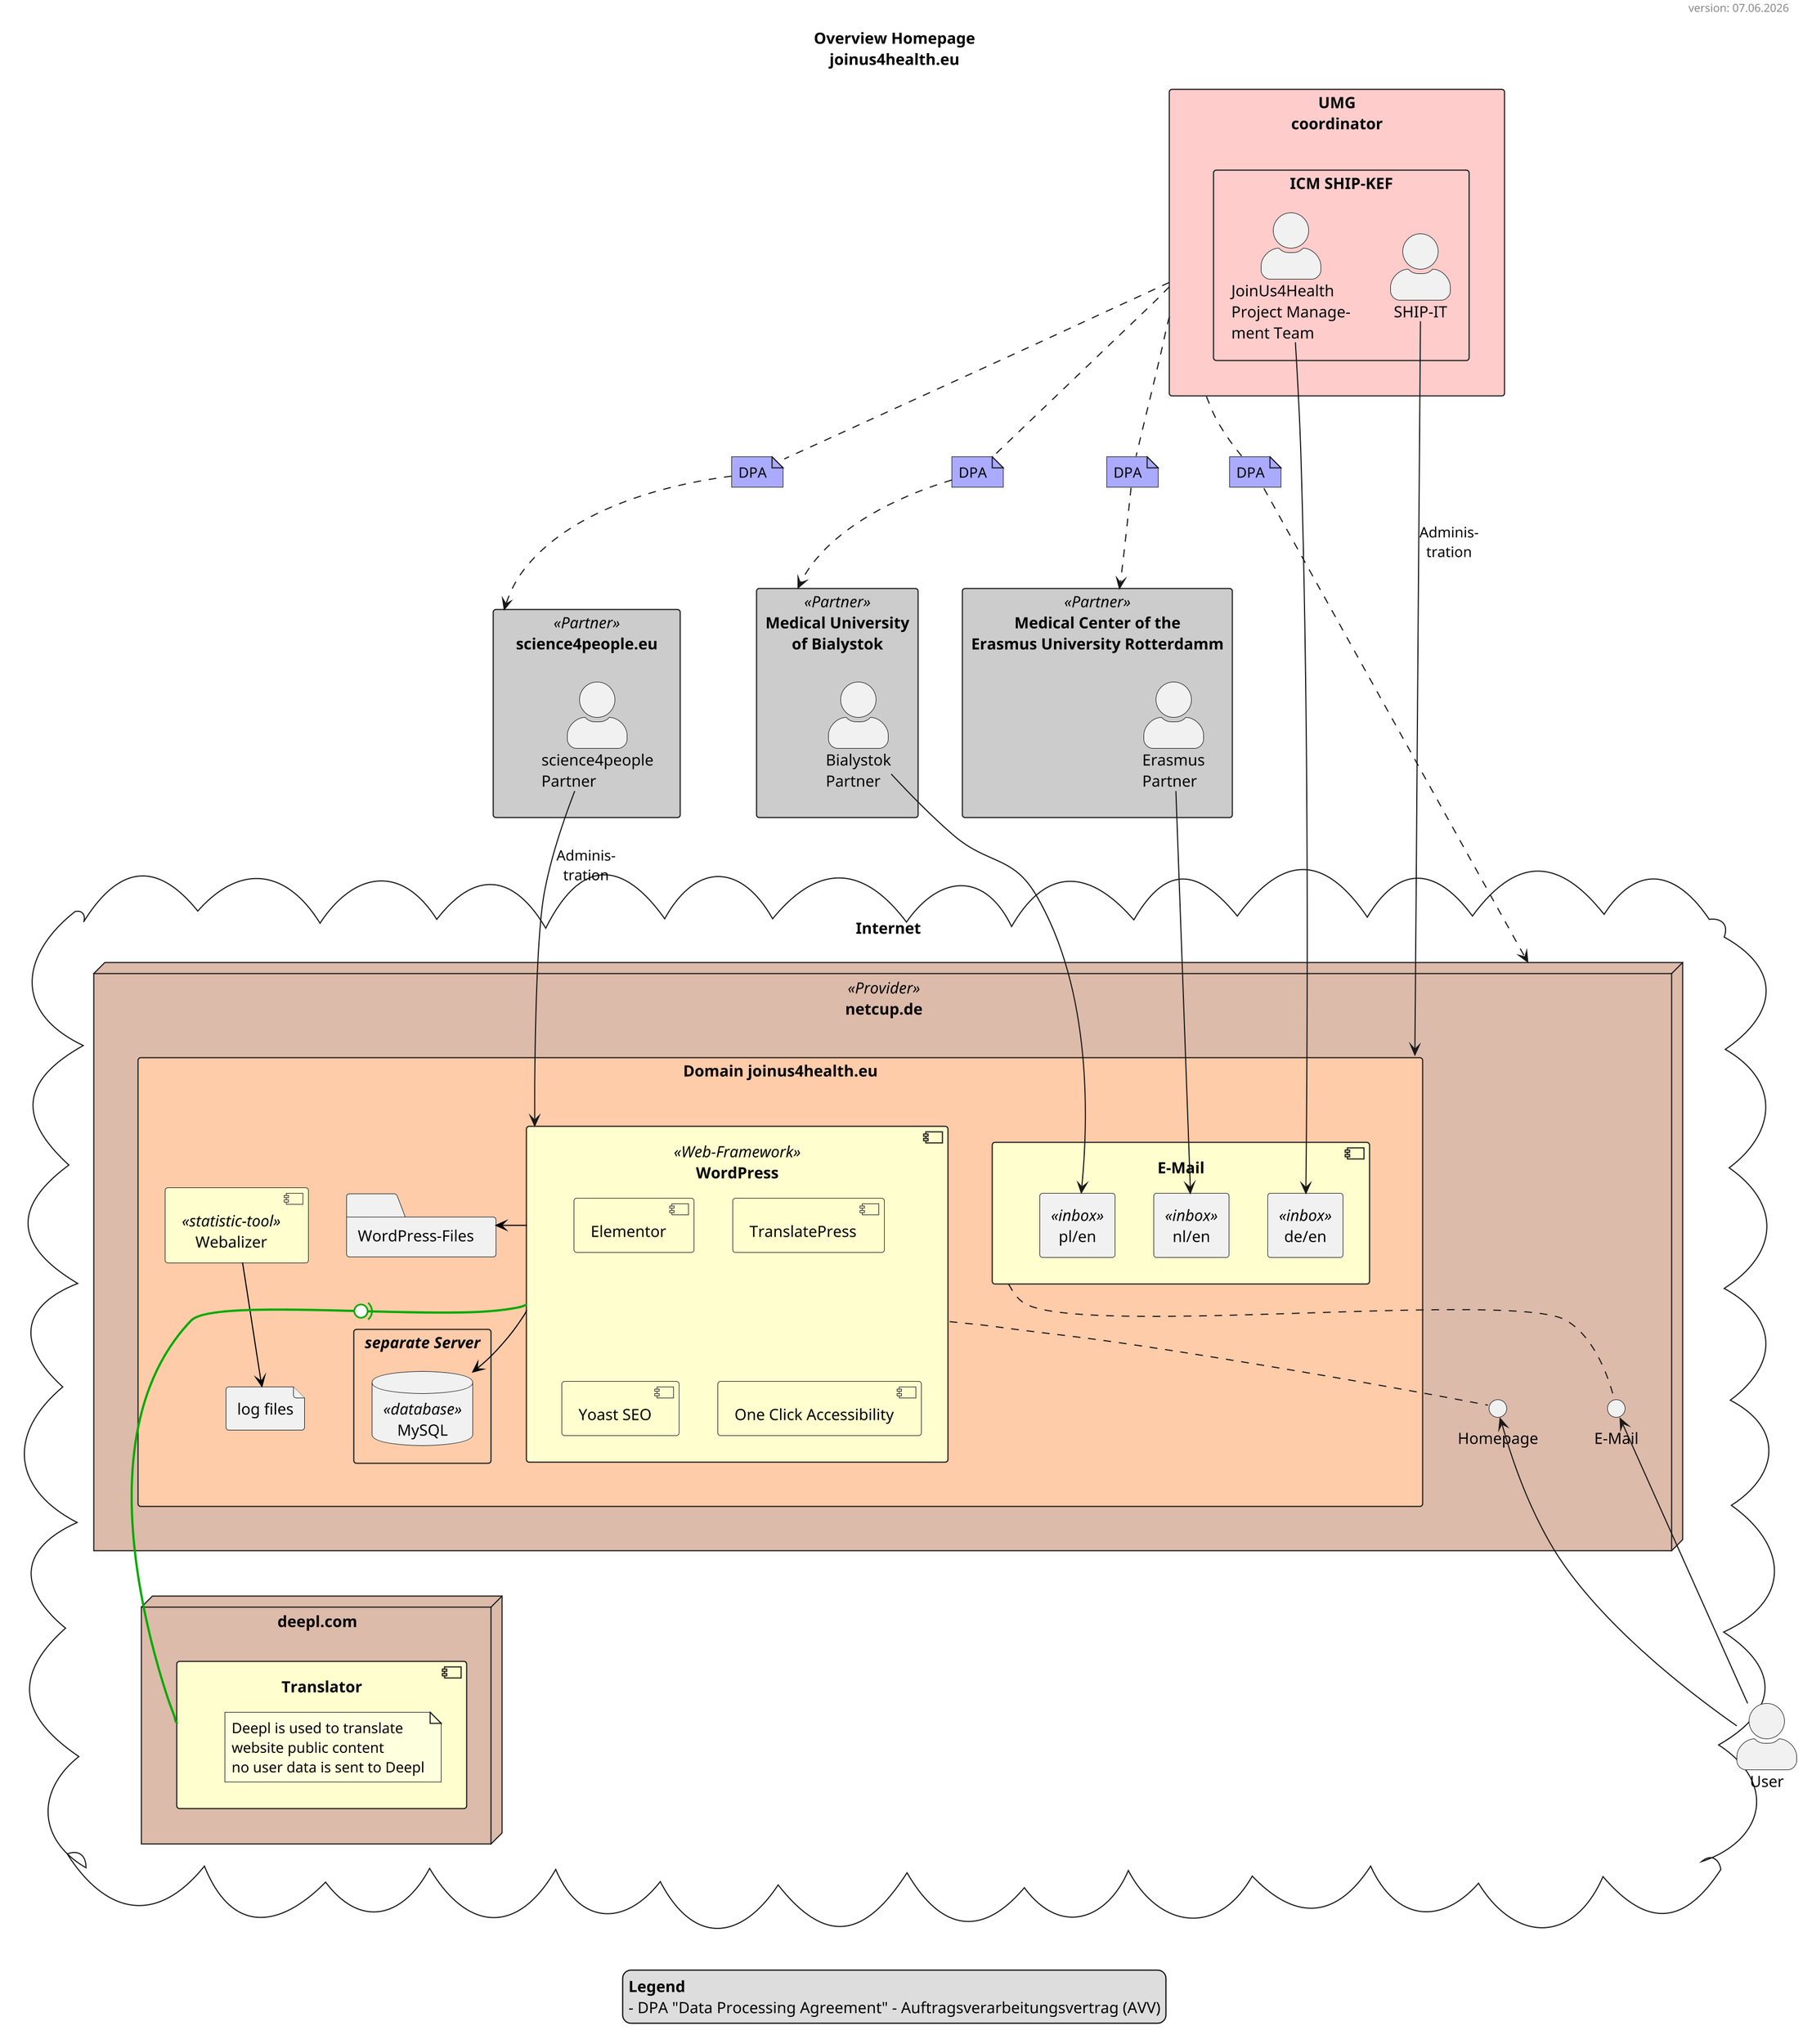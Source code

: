 @startuml

skinparam shadowing false
scale 2

title: Overview Homepage\njoinus4health.eu
header version: %date("dd.MM.yyyy")

skinparam actorStyle awesome
skinparam rectangleBackgroundColor<<Partner>> #cccccc
skinparam componentBackgroundColor #fefece

legend
**Legend**
- DPA "Data Processing Agreement" - Auftragsverarbeitungsvertrag (AVV)
end legend

actor "User" as user

rectangle "UMG\ncoordinator" as umg #ffcccc {
    rectangle "ICM SHIP-KEF" {
        actor "SHIP-IT" as ship
        actor "JoinUs4Health\nProject Manage-\nment Team" as umg_team
    }
}

rectangle "science4people.eu" <<Partner>> as s4p {
    actor "science4people\nPartner" as s4p_partner
}

rectangle "Medical University\nof Bialystok" <<Partner>> as bi {
    actor "Bialystok\nPartner" as bi_partner
}

rectangle "Medical Center of the\nErasmus University Rotterdamm" <<Partner>> as erasmus {
    actor "Erasmus\nPartner" as erasmus_partner
}

cloud "Internet" {
    node "netcup.de" <<Provider>> as netcup #ddbbaa {
        rectangle "Domain joinus4health.eu" as webspace #ffccaa {
            component "WordPress" <<Web-Framework>> as wp {
                component "Elementor"
                component "TranslatePress"
                component "Yoast SEO"
                component "One Click Accessibility"
            }
            rectangle "//separate Server//" {
                database "MySQL" <<database>> as my
            }
            folder "WordPress-Files" as wpfolder
            file "log files" as log
            component "Webalizer" <<statistic-tool>> as stats
            component "E-Mail" as email {
                rectangle "de/en" <<inbox>> as e_de
                rectangle "pl/en" <<inbox>> as e_pl
                rectangle "nl/en" <<inbox>> as e_nl
            }
            wp --> my           #black
            wp -l-> wpfolder    #black
            stats --> log       #black
        }
        interface "Homepage" as i_web
        interface "E-Mail" as i_mail
        i_web .u. wp
        i_mail .u. email
    }
    node "deepl.com" as deepl #ddbbaa {
        component "Translator" as deepl_trans {
            note as n_deepl
                Deepl is used to translate
                website public content
                no user data is sent to Deepl
            end note
        }
    }
    wp     =(0==     deepl_trans #00aa00
}

note "DPA" as a_us #aaaaff
umg .. a_us
a_us ..> s4p
note "DPA" as a_ub #aaaaff
umg .. a_ub
a_ub ..> bi
note "DPA" as a_ue #aaaaff
umg .. a_ue
a_ue ..> erasmus
note "DPA" as a_un #aaaaff
umg .. a_un
a_un ..> netcup

ship        -->     webspace    : Adminis-\ntration
s4p_partner -->     wp          : Adminis-\ntration

umg_team        --> e_de
bi_partner      --> e_pl
erasmus_partner --> e_nl

user    -u-> i_web
user    -u-> i_mail

@enduml

